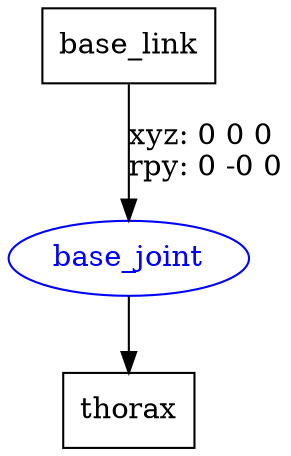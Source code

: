 digraph G {
node [shape=box];
"base_link" [label="base_link"];
"thorax" [label="thorax"];
node [shape=ellipse, color=blue, fontcolor=blue];
"base_link" -> "base_joint" [label="xyz: 0 0 0 \nrpy: 0 -0 0"]
"base_joint" -> "thorax"
}

